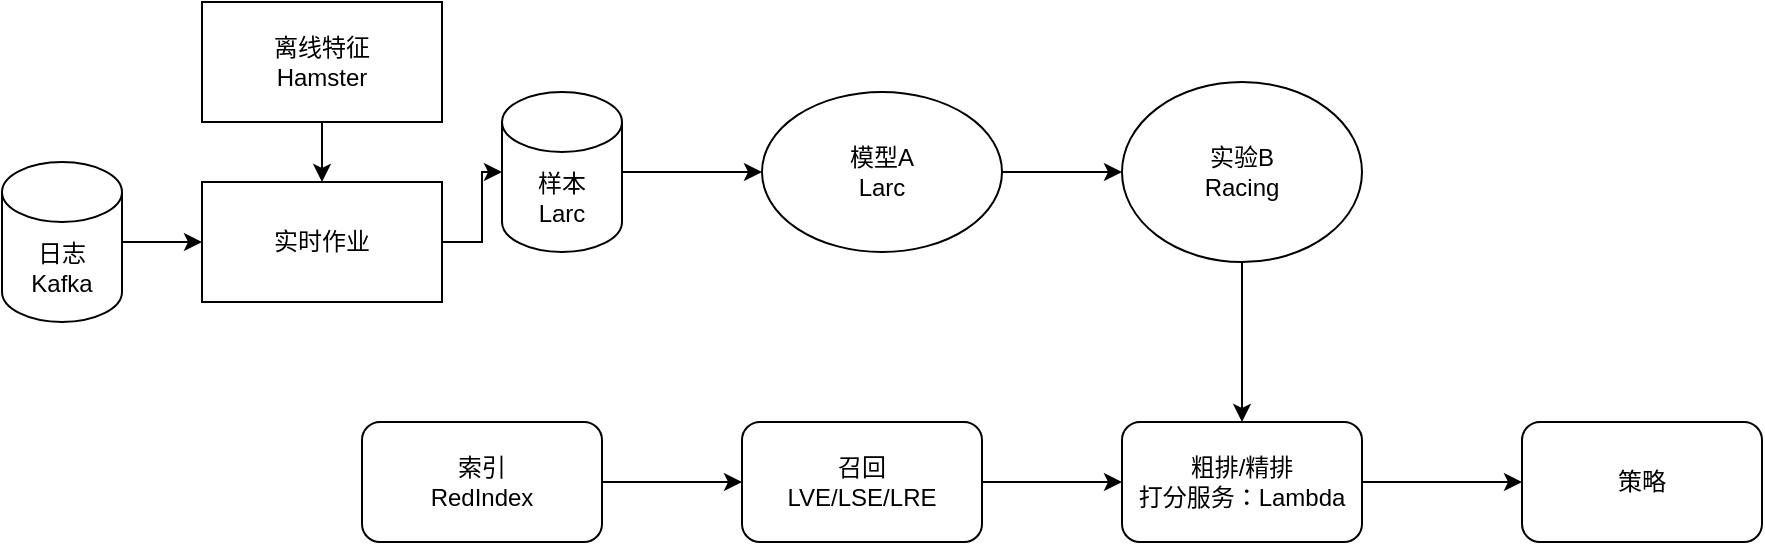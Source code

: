 <mxfile version="25.0.3">
  <diagram name="Page-1" id="4ohithZJhYFy9gZGZG-m">
    <mxGraphModel dx="1876" dy="650" grid="1" gridSize="10" guides="1" tooltips="1" connect="1" arrows="1" fold="1" page="1" pageScale="1" pageWidth="850" pageHeight="1100" math="0" shadow="0">
      <root>
        <mxCell id="0" />
        <mxCell id="1" parent="0" />
        <mxCell id="nGSwjGivShMAEDOQnhm3-12" value="" style="edgeStyle=orthogonalEdgeStyle;rounded=0;orthogonalLoop=1;jettySize=auto;html=1;" edge="1" parent="1" source="nGSwjGivShMAEDOQnhm3-5" target="nGSwjGivShMAEDOQnhm3-6">
          <mxGeometry relative="1" as="geometry" />
        </mxCell>
        <mxCell id="nGSwjGivShMAEDOQnhm3-5" value="索引&lt;div&gt;RedIndex&lt;/div&gt;" style="rounded=1;whiteSpace=wrap;html=1;" vertex="1" parent="1">
          <mxGeometry x="150" y="320" width="120" height="60" as="geometry" />
        </mxCell>
        <mxCell id="nGSwjGivShMAEDOQnhm3-13" value="" style="edgeStyle=orthogonalEdgeStyle;rounded=0;orthogonalLoop=1;jettySize=auto;html=1;" edge="1" parent="1" source="nGSwjGivShMAEDOQnhm3-6" target="nGSwjGivShMAEDOQnhm3-7">
          <mxGeometry relative="1" as="geometry" />
        </mxCell>
        <mxCell id="nGSwjGivShMAEDOQnhm3-6" value="召回&lt;div&gt;LVE/LSE/LRE&lt;/div&gt;" style="rounded=1;whiteSpace=wrap;html=1;" vertex="1" parent="1">
          <mxGeometry x="340" y="320" width="120" height="60" as="geometry" />
        </mxCell>
        <mxCell id="nGSwjGivShMAEDOQnhm3-14" value="" style="edgeStyle=orthogonalEdgeStyle;rounded=0;orthogonalLoop=1;jettySize=auto;html=1;" edge="1" parent="1" source="nGSwjGivShMAEDOQnhm3-7">
          <mxGeometry relative="1" as="geometry">
            <mxPoint x="730" y="350" as="targetPoint" />
          </mxGeometry>
        </mxCell>
        <mxCell id="nGSwjGivShMAEDOQnhm3-7" value="粗排/精排&lt;div&gt;打分服务：Lambda&lt;/div&gt;" style="rounded=1;whiteSpace=wrap;html=1;" vertex="1" parent="1">
          <mxGeometry x="530" y="320" width="120" height="60" as="geometry" />
        </mxCell>
        <mxCell id="nGSwjGivShMAEDOQnhm3-9" value="策略" style="rounded=1;whiteSpace=wrap;html=1;" vertex="1" parent="1">
          <mxGeometry x="730" y="320" width="120" height="60" as="geometry" />
        </mxCell>
        <mxCell id="nGSwjGivShMAEDOQnhm3-18" value="" style="edgeStyle=orthogonalEdgeStyle;rounded=0;orthogonalLoop=1;jettySize=auto;html=1;" edge="1" parent="1" source="nGSwjGivShMAEDOQnhm3-10" target="nGSwjGivShMAEDOQnhm3-11">
          <mxGeometry relative="1" as="geometry" />
        </mxCell>
        <mxCell id="nGSwjGivShMAEDOQnhm3-10" value="模型A&lt;div&gt;Larc&lt;/div&gt;" style="ellipse;whiteSpace=wrap;html=1;" vertex="1" parent="1">
          <mxGeometry x="350" y="155" width="120" height="80" as="geometry" />
        </mxCell>
        <mxCell id="nGSwjGivShMAEDOQnhm3-11" value="实验B&lt;div&gt;Racing&lt;/div&gt;" style="ellipse;whiteSpace=wrap;html=1;" vertex="1" parent="1">
          <mxGeometry x="530" y="150" width="120" height="90" as="geometry" />
        </mxCell>
        <mxCell id="nGSwjGivShMAEDOQnhm3-16" value="" style="endArrow=classic;html=1;rounded=0;exitX=0.5;exitY=1;exitDx=0;exitDy=0;entryX=0.5;entryY=0;entryDx=0;entryDy=0;" edge="1" parent="1" source="nGSwjGivShMAEDOQnhm3-11" target="nGSwjGivShMAEDOQnhm3-7">
          <mxGeometry width="50" height="50" relative="1" as="geometry">
            <mxPoint x="500" y="170" as="sourcePoint" />
            <mxPoint x="550" y="120" as="targetPoint" />
          </mxGeometry>
        </mxCell>
        <mxCell id="nGSwjGivShMAEDOQnhm3-21" value="" style="edgeStyle=orthogonalEdgeStyle;rounded=0;orthogonalLoop=1;jettySize=auto;html=1;" edge="1" parent="1" source="nGSwjGivShMAEDOQnhm3-20" target="nGSwjGivShMAEDOQnhm3-10">
          <mxGeometry relative="1" as="geometry" />
        </mxCell>
        <mxCell id="nGSwjGivShMAEDOQnhm3-20" value="样本&lt;div&gt;Larc&lt;/div&gt;" style="shape=cylinder3;whiteSpace=wrap;html=1;boundedLbl=1;backgroundOutline=1;size=15;" vertex="1" parent="1">
          <mxGeometry x="220" y="155" width="60" height="80" as="geometry" />
        </mxCell>
        <mxCell id="nGSwjGivShMAEDOQnhm3-26" value="" style="edgeStyle=orthogonalEdgeStyle;rounded=0;orthogonalLoop=1;jettySize=auto;html=1;" edge="1" parent="1" source="nGSwjGivShMAEDOQnhm3-23" target="nGSwjGivShMAEDOQnhm3-24">
          <mxGeometry relative="1" as="geometry" />
        </mxCell>
        <mxCell id="nGSwjGivShMAEDOQnhm3-23" value="离线特征&lt;div&gt;Hamster&lt;/div&gt;" style="rounded=0;whiteSpace=wrap;html=1;" vertex="1" parent="1">
          <mxGeometry x="70" y="110" width="120" height="60" as="geometry" />
        </mxCell>
        <mxCell id="nGSwjGivShMAEDOQnhm3-25" value="" style="edgeStyle=orthogonalEdgeStyle;rounded=0;orthogonalLoop=1;jettySize=auto;html=1;" edge="1" parent="1" source="nGSwjGivShMAEDOQnhm3-24" target="nGSwjGivShMAEDOQnhm3-20">
          <mxGeometry relative="1" as="geometry" />
        </mxCell>
        <mxCell id="nGSwjGivShMAEDOQnhm3-24" value="实时作业" style="rounded=0;whiteSpace=wrap;html=1;" vertex="1" parent="1">
          <mxGeometry x="70" y="200" width="120" height="60" as="geometry" />
        </mxCell>
        <mxCell id="nGSwjGivShMAEDOQnhm3-28" value="" style="edgeStyle=orthogonalEdgeStyle;rounded=0;orthogonalLoop=1;jettySize=auto;html=1;" edge="1" parent="1" source="nGSwjGivShMAEDOQnhm3-27" target="nGSwjGivShMAEDOQnhm3-24">
          <mxGeometry relative="1" as="geometry" />
        </mxCell>
        <mxCell id="nGSwjGivShMAEDOQnhm3-27" value="日志&lt;div&gt;Kafka&lt;/div&gt;" style="shape=cylinder3;whiteSpace=wrap;html=1;boundedLbl=1;backgroundOutline=1;size=15;" vertex="1" parent="1">
          <mxGeometry x="-30" y="190" width="60" height="80" as="geometry" />
        </mxCell>
      </root>
    </mxGraphModel>
  </diagram>
</mxfile>
